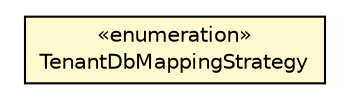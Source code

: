 #!/usr/local/bin/dot
#
# Class diagram 
# Generated by UMLGraph version R5_6_6-8-g8d7759 (http://www.umlgraph.org/)
#

digraph G {
	edge [fontname="Helvetica",fontsize=10,labelfontname="Helvetica",labelfontsize=10];
	node [fontname="Helvetica",fontsize=10,shape=plaintext];
	nodesep=0.25;
	ranksep=0.5;
	// org.dayatang.datasource4saas.dscreator.TenantDbMappingStrategy
	c412 [label=<<table title="org.dayatang.datasource4saas.dscreator.TenantDbMappingStrategy" border="0" cellborder="1" cellspacing="0" cellpadding="2" port="p" bgcolor="lemonChiffon" href="./TenantDbMappingStrategy.html">
		<tr><td><table border="0" cellspacing="0" cellpadding="1">
<tr><td align="center" balign="center"> &#171;enumeration&#187; </td></tr>
<tr><td align="center" balign="center"> TenantDbMappingStrategy </td></tr>
		</table></td></tr>
		</table>>, URL="./TenantDbMappingStrategy.html", fontname="Helvetica", fontcolor="black", fontsize=10.0];
}

